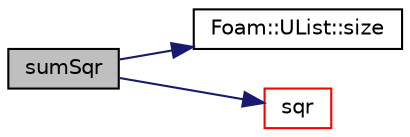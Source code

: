 digraph "sumSqr"
{
  bgcolor="transparent";
  edge [fontname="Helvetica",fontsize="10",labelfontname="Helvetica",labelfontsize="10"];
  node [fontname="Helvetica",fontsize="10",shape=record];
  rankdir="LR";
  Node78628 [label="sumSqr",height=0.2,width=0.4,color="black", fillcolor="grey75", style="filled", fontcolor="black"];
  Node78628 -> Node78629 [color="midnightblue",fontsize="10",style="solid",fontname="Helvetica"];
  Node78629 [label="Foam::UList::size",height=0.2,width=0.4,color="black",URL="$a26837.html#a47b3bf30da1eb3ab8076b5fbe00e0494",tooltip="Return the number of elements in the UList. "];
  Node78628 -> Node78630 [color="midnightblue",fontsize="10",style="solid",fontname="Helvetica"];
  Node78630 [label="sqr",height=0.2,width=0.4,color="red",URL="$a21851.html#a277dc11c581d53826ab5090b08f3b17b"];
}
